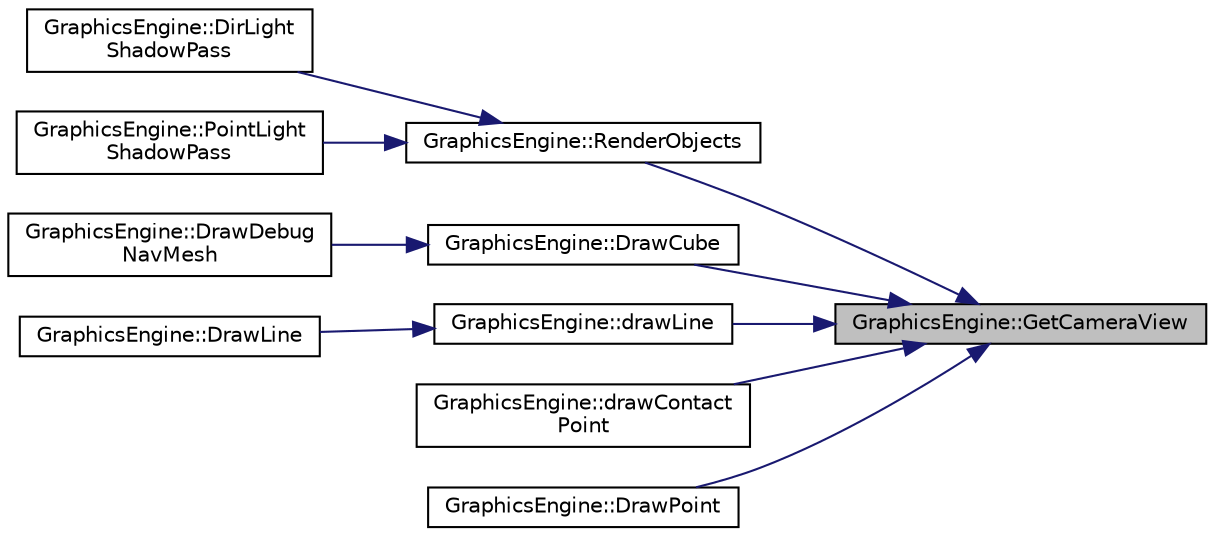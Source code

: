 digraph "GraphicsEngine::GetCameraView"
{
 // LATEX_PDF_SIZE
  edge [fontname="Helvetica",fontsize="10",labelfontname="Helvetica",labelfontsize="10"];
  node [fontname="Helvetica",fontsize="10",shape=record];
  rankdir="RL";
  Node296 [label="GraphicsEngine::GetCameraView",height=0.2,width=0.4,color="black", fillcolor="grey75", style="filled", fontcolor="black",tooltip="returns the current camera view position/direction"];
  Node296 -> Node297 [dir="back",color="midnightblue",fontsize="10",style="solid",fontname="Helvetica"];
  Node297 [label="GraphicsEngine::RenderObjects",height=0.2,width=0.4,color="black", fillcolor="white", style="filled",URL="$class_graphics_engine.html#a070c6c156248e2846cf454770afa58fc",tooltip=" "];
  Node297 -> Node298 [dir="back",color="midnightblue",fontsize="10",style="solid",fontname="Helvetica"];
  Node298 [label="GraphicsEngine::DirLight\lShadowPass",height=0.2,width=0.4,color="black", fillcolor="white", style="filled",URL="$class_graphics_engine.html#a33255cbf364dbd5d51dea96c8d6c3b14",tooltip=" "];
  Node297 -> Node299 [dir="back",color="midnightblue",fontsize="10",style="solid",fontname="Helvetica"];
  Node299 [label="GraphicsEngine::PointLight\lShadowPass",height=0.2,width=0.4,color="black", fillcolor="white", style="filled",URL="$class_graphics_engine.html#a13a36eba901419eed2f12659576e7dce",tooltip=" "];
  Node296 -> Node300 [dir="back",color="midnightblue",fontsize="10",style="solid",fontname="Helvetica"];
  Node300 [label="GraphicsEngine::DrawCube",height=0.2,width=0.4,color="black", fillcolor="white", style="filled",URL="$class_graphics_engine.html#aff0f9163669b5b2aaa5698db4028a781",tooltip=" "];
  Node300 -> Node301 [dir="back",color="midnightblue",fontsize="10",style="solid",fontname="Helvetica"];
  Node301 [label="GraphicsEngine::DrawDebug\lNavMesh",height=0.2,width=0.4,color="black", fillcolor="white", style="filled",URL="$class_graphics_engine.html#ae3942b3fd22f3ac67374c494d62fdd3e",tooltip=" "];
  Node296 -> Node302 [dir="back",color="midnightblue",fontsize="10",style="solid",fontname="Helvetica"];
  Node302 [label="GraphicsEngine::drawLine",height=0.2,width=0.4,color="black", fillcolor="white", style="filled",URL="$class_graphics_engine.html#afb73fe7fe81680f53c9ce8d0d611d042",tooltip=" "];
  Node302 -> Node303 [dir="back",color="midnightblue",fontsize="10",style="solid",fontname="Helvetica"];
  Node303 [label="GraphicsEngine::DrawLine",height=0.2,width=0.4,color="black", fillcolor="white", style="filled",URL="$class_graphics_engine.html#a8f4d2af0793fddeb9edd6eebab0c3aef",tooltip=" "];
  Node296 -> Node304 [dir="back",color="midnightblue",fontsize="10",style="solid",fontname="Helvetica"];
  Node304 [label="GraphicsEngine::drawContact\lPoint",height=0.2,width=0.4,color="black", fillcolor="white", style="filled",URL="$class_graphics_engine.html#ab38a142b01137423e88446af6b0263fc",tooltip=" "];
  Node296 -> Node305 [dir="back",color="midnightblue",fontsize="10",style="solid",fontname="Helvetica"];
  Node305 [label="GraphicsEngine::DrawPoint",height=0.2,width=0.4,color="black", fillcolor="white", style="filled",URL="$class_graphics_engine.html#a6f2324a78be699827f84b925ce2481d3",tooltip=" "];
}
